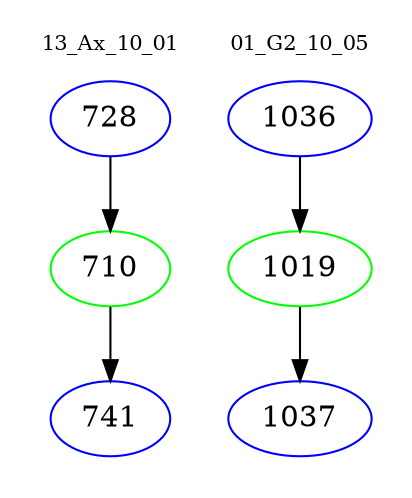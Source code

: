 digraph{
subgraph cluster_0 {
color = white
label = "13_Ax_10_01";
fontsize=10;
T0_728 [label="728", color="blue"]
T0_728 -> T0_710 [color="black"]
T0_710 [label="710", color="green"]
T0_710 -> T0_741 [color="black"]
T0_741 [label="741", color="blue"]
}
subgraph cluster_1 {
color = white
label = "01_G2_10_05";
fontsize=10;
T1_1036 [label="1036", color="blue"]
T1_1036 -> T1_1019 [color="black"]
T1_1019 [label="1019", color="green"]
T1_1019 -> T1_1037 [color="black"]
T1_1037 [label="1037", color="blue"]
}
}
